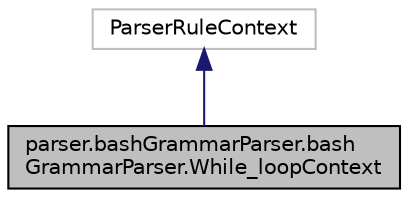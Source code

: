 digraph "parser.bashGrammarParser.bashGrammarParser.While_loopContext"
{
 // LATEX_PDF_SIZE
  edge [fontname="Helvetica",fontsize="10",labelfontname="Helvetica",labelfontsize="10"];
  node [fontname="Helvetica",fontsize="10",shape=record];
  Node1 [label="parser.bashGrammarParser.bash\lGrammarParser.While_loopContext",height=0.2,width=0.4,color="black", fillcolor="grey75", style="filled", fontcolor="black",tooltip=" "];
  Node2 -> Node1 [dir="back",color="midnightblue",fontsize="10",style="solid",fontname="Helvetica"];
  Node2 [label="ParserRuleContext",height=0.2,width=0.4,color="grey75", fillcolor="white", style="filled",tooltip=" "];
}
